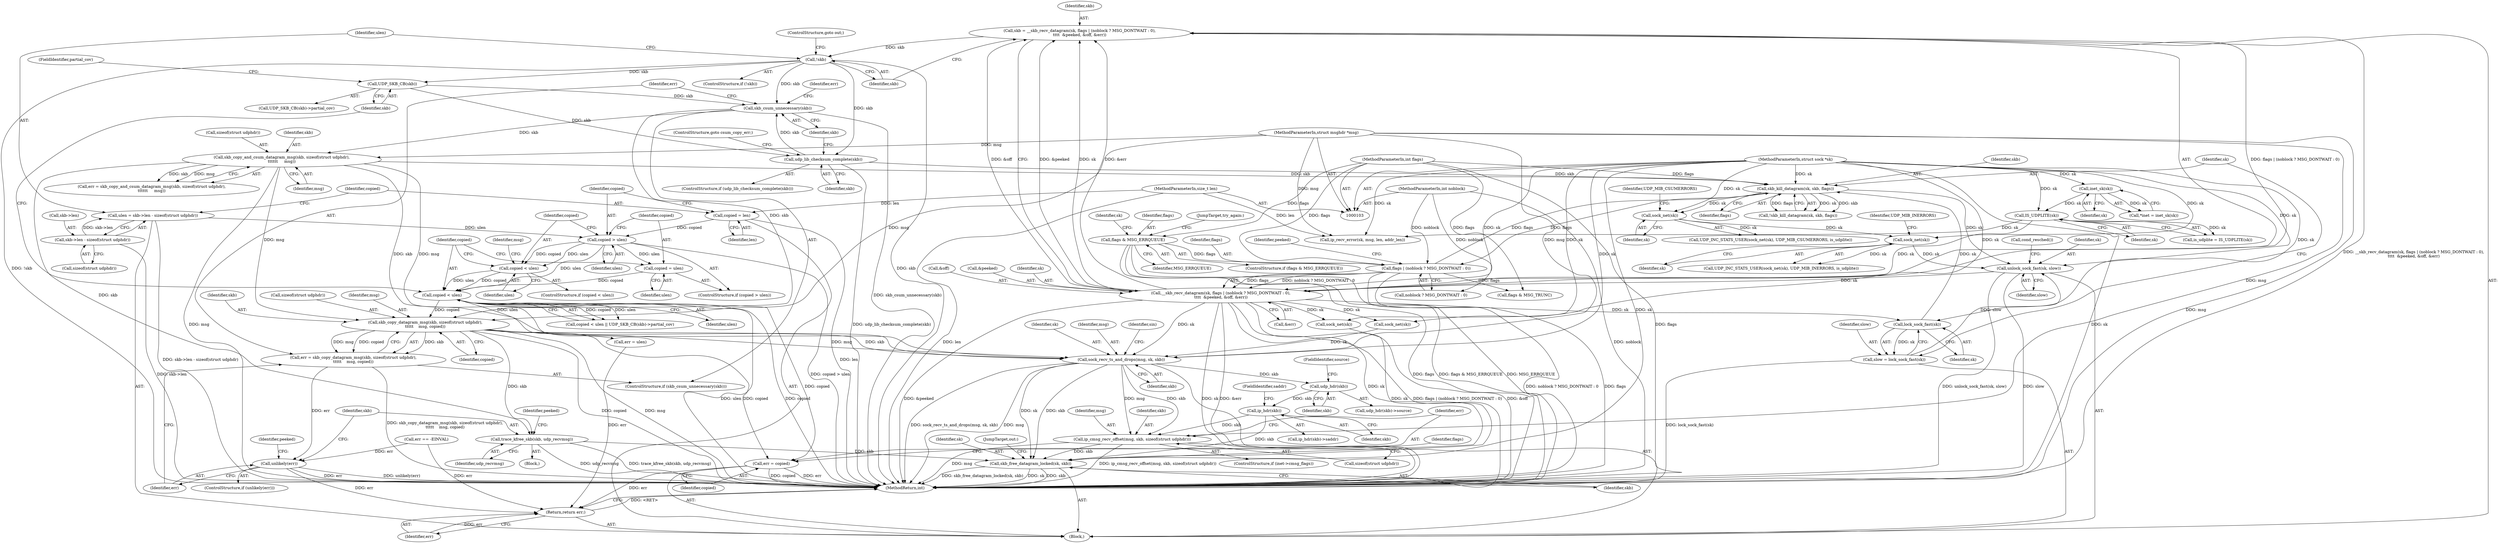digraph "0_linux_beb39db59d14990e401e235faf66a6b9b31240b0@API" {
"1000209" [label="(Call,skb_copy_datagram_msg(skb, sizeof(struct udphdr),\n\t\t\t\t\t    msg, copied))"];
"1000205" [label="(Call,skb_csum_unnecessary(skb))"];
"1000159" [label="(Call,!skb)"];
"1000142" [label="(Call,skb = __skb_recv_datagram(sk, flags | (noblock ? MSG_DONTWAIT : 0),\n\t\t\t\t  &peeked, &off, &err))"];
"1000144" [label="(Call,__skb_recv_datagram(sk, flags | (noblock ? MSG_DONTWAIT : 0),\n\t\t\t\t  &peeked, &off, &err))"];
"1000128" [label="(Call,IS_UDPLITE(sk))"];
"1000114" [label="(Call,inet_sk(sk))"];
"1000104" [label="(MethodParameterIn,struct sock *sk)"];
"1000353" [label="(Call,unlock_sock_fast(sk, slow))"];
"1000338" [label="(Call,skb_kill_datagram(sk, skb, flags))"];
"1000334" [label="(Call,lock_sock_fast(sk))"];
"1000219" [label="(Call,skb_copy_and_csum_datagram_msg(skb, sizeof(struct udphdr),\n\t\t\t\t\t\t     msg))"];
"1000105" [label="(MethodParameterIn,struct msghdr *msg)"];
"1000201" [label="(Call,udp_lib_checksum_complete(skb))"];
"1000196" [label="(Call,UDP_SKB_CB(skb))"];
"1000146" [label="(Call,flags | (noblock ? MSG_DONTWAIT : 0))"];
"1000132" [label="(Call,flags & MSG_ERRQUEUE)"];
"1000108" [label="(MethodParameterIn,int flags)"];
"1000107" [label="(MethodParameterIn,int noblock)"];
"1000349" [label="(Call,sock_net(sk))"];
"1000344" [label="(Call,sock_net(sk))"];
"1000332" [label="(Call,slow = lock_sock_fast(sk))"];
"1000192" [label="(Call,copied < ulen)"];
"1000177" [label="(Call,copied = ulen)"];
"1000174" [label="(Call,copied > ulen)"];
"1000170" [label="(Call,copied = len)"];
"1000106" [label="(MethodParameterIn,size_t len)"];
"1000162" [label="(Call,ulen = skb->len - sizeof(struct udphdr))"];
"1000164" [label="(Call,skb->len - sizeof(struct udphdr))"];
"1000182" [label="(Call,copied < ulen)"];
"1000207" [label="(Call,err = skb_copy_datagram_msg(skb, sizeof(struct udphdr),\n\t\t\t\t\t    msg, copied))"];
"1000231" [label="(Call,unlikely(err))"];
"1000329" [label="(Return,return err;)"];
"1000234" [label="(Call,trace_kfree_skb(skb, udp_recvmsg))"];
"1000325" [label="(Call,skb_free_datagram_locked(sk, skb))"];
"1000260" [label="(Call,sock_recv_ts_and_drops(msg, sk, skb))"];
"1000277" [label="(Call,udp_hdr(skb))"];
"1000287" [label="(Call,ip_hdr(skb))"];
"1000309" [label="(Call,ip_cmsg_recv_offset(msg, skb, sizeof(struct udphdr)))"];
"1000314" [label="(Call,err = copied)"];
"1000325" [label="(Call,skb_free_datagram_locked(sk, skb))"];
"1000137" [label="(Identifier,sk)"];
"1000221" [label="(Call,sizeof(struct udphdr))"];
"1000148" [label="(Call,noblock ? MSG_DONTWAIT : 0)"];
"1000179" [label="(Identifier,ulen)"];
"1000239" [label="(Identifier,peeked)"];
"1000133" [label="(Identifier,flags)"];
"1000193" [label="(Identifier,copied)"];
"1000165" [label="(Call,skb->len)"];
"1000340" [label="(Identifier,skb)"];
"1000174" [label="(Call,copied > ulen)"];
"1000309" [label="(Call,ip_cmsg_recv_offset(msg, skb, sizeof(struct udphdr)))"];
"1000230" [label="(ControlStructure,if (unlikely(err)))"];
"1000345" [label="(Identifier,sk)"];
"1000209" [label="(Call,skb_copy_datagram_msg(skb, sizeof(struct udphdr),\n\t\t\t\t\t    msg, copied))"];
"1000235" [label="(Identifier,skb)"];
"1000247" [label="(Call,sock_net(sk))"];
"1000341" [label="(Identifier,flags)"];
"1000339" [label="(Identifier,sk)"];
"1000147" [label="(Identifier,flags)"];
"1000343" [label="(Call,UDP_INC_STATS_USER(sock_net(sk), UDP_MIB_CSUMERRORS, is_udplite))"];
"1000194" [label="(Identifier,ulen)"];
"1000208" [label="(Identifier,err)"];
"1000173" [label="(ControlStructure,if (copied > ulen))"];
"1000277" [label="(Call,udp_hdr(skb))"];
"1000108" [label="(MethodParameterIn,int flags)"];
"1000182" [label="(Call,copied < ulen)"];
"1000218" [label="(Identifier,err)"];
"1000129" [label="(Identifier,sk)"];
"1000223" [label="(Identifier,msg)"];
"1000162" [label="(Call,ulen = skb->len - sizeof(struct udphdr))"];
"1000126" [label="(Call,is_udplite = IS_UDPLITE(sk))"];
"1000321" [label="(Call,err = ulen)"];
"1000232" [label="(Identifier,err)"];
"1000160" [label="(Identifier,skb)"];
"1000263" [label="(Identifier,skb)"];
"1000217" [label="(Call,err = skb_copy_and_csum_datagram_msg(skb, sizeof(struct udphdr),\n\t\t\t\t\t\t     msg))"];
"1000338" [label="(Call,skb_kill_datagram(sk, skb, flags))"];
"1000346" [label="(Identifier,UDP_MIB_CSUMERRORS)"];
"1000260" [label="(Call,sock_recv_ts_and_drops(msg, sk, skb))"];
"1000315" [label="(Identifier,err)"];
"1000104" [label="(MethodParameterIn,struct sock *sk)"];
"1000204" [label="(ControlStructure,if (skb_csum_unnecessary(skb)))"];
"1000262" [label="(Identifier,sk)"];
"1000161" [label="(ControlStructure,goto out;)"];
"1000196" [label="(Call,UDP_SKB_CB(skb))"];
"1000181" [label="(ControlStructure,if (copied < ulen))"];
"1000261" [label="(Identifier,msg)"];
"1000191" [label="(Call,copied < ulen || UDP_SKB_CB(skb)->partial_cov)"];
"1000225" [label="(Call,err == -EINVAL)"];
"1000195" [label="(Call,UDP_SKB_CB(skb)->partial_cov)"];
"1000318" [label="(Call,flags & MSG_TRUNC)"];
"1000164" [label="(Call,skb->len - sizeof(struct udphdr))"];
"1000112" [label="(Call,*inet = inet_sk(sk))"];
"1000156" [label="(Call,&err)"];
"1000354" [label="(Identifier,sk)"];
"1000334" [label="(Call,lock_sock_fast(sk))"];
"1000203" [label="(ControlStructure,goto csum_copy_err;)"];
"1000170" [label="(Call,copied = len)"];
"1000192" [label="(Call,copied < ulen)"];
"1000205" [label="(Call,skb_csum_unnecessary(skb))"];
"1000256" [label="(Call,sock_net(sk))"];
"1000158" [label="(ControlStructure,if (!skb))"];
"1000236" [label="(Identifier,udp_recvmsg)"];
"1000141" [label="(JumpTarget,try_again:)"];
"1000349" [label="(Call,sock_net(sk))"];
"1000202" [label="(Identifier,skb)"];
"1000153" [label="(Identifier,peeked)"];
"1000171" [label="(Identifier,copied)"];
"1000351" [label="(Identifier,UDP_MIB_INERRORS)"];
"1000210" [label="(Identifier,skb)"];
"1000330" [label="(Identifier,err)"];
"1000154" [label="(Call,&off)"];
"1000278" [label="(Identifier,skb)"];
"1000288" [label="(Identifier,skb)"];
"1000344" [label="(Call,sock_net(sk))"];
"1000201" [label="(Call,udp_lib_checksum_complete(skb))"];
"1000114" [label="(Call,inet_sk(sk))"];
"1000134" [label="(Identifier,MSG_ERRQUEUE)"];
"1000143" [label="(Identifier,skb)"];
"1000146" [label="(Call,flags | (noblock ? MSG_DONTWAIT : 0))"];
"1000214" [label="(Identifier,copied)"];
"1000219" [label="(Call,skb_copy_and_csum_datagram_msg(skb, sizeof(struct udphdr),\n\t\t\t\t\t\t     msg))"];
"1000312" [label="(Call,sizeof(struct udphdr))"];
"1000332" [label="(Call,slow = lock_sock_fast(sk))"];
"1000316" [label="(Identifier,copied)"];
"1000311" [label="(Identifier,skb)"];
"1000314" [label="(Call,err = copied)"];
"1000326" [label="(Identifier,sk)"];
"1000115" [label="(Identifier,sk)"];
"1000142" [label="(Call,skb = __skb_recv_datagram(sk, flags | (noblock ? MSG_DONTWAIT : 0),\n\t\t\t\t  &peeked, &off, &err))"];
"1000305" [label="(ControlStructure,if (inet->cmsg_flags))"];
"1000198" [label="(FieldIdentifier,partial_cov)"];
"1000163" [label="(Identifier,ulen)"];
"1000231" [label="(Call,unlikely(err))"];
"1000159" [label="(Call,!skb)"];
"1000152" [label="(Call,&peeked)"];
"1000110" [label="(Block,)"];
"1000327" [label="(Identifier,skb)"];
"1000328" [label="(JumpTarget,out:)"];
"1000337" [label="(Call,!skb_kill_datagram(sk, skb, flags))"];
"1000353" [label="(Call,unlock_sock_fast(sk, slow))"];
"1000183" [label="(Identifier,copied)"];
"1000350" [label="(Identifier,sk)"];
"1000128" [label="(Call,IS_UDPLITE(sk))"];
"1000211" [label="(Call,sizeof(struct udphdr))"];
"1000206" [label="(Identifier,skb)"];
"1000106" [label="(MethodParameterIn,size_t len)"];
"1000233" [label="(Block,)"];
"1000286" [label="(Call,ip_hdr(skb)->saddr)"];
"1000136" [label="(Call,ip_recv_error(sk, msg, len, addr_len))"];
"1000184" [label="(Identifier,ulen)"];
"1000333" [label="(Identifier,slow)"];
"1000213" [label="(Identifier,msg)"];
"1000329" [label="(Return,return err;)"];
"1000172" [label="(Identifier,len)"];
"1000279" [label="(FieldIdentifier,source)"];
"1000355" [label="(Identifier,slow)"];
"1000107" [label="(MethodParameterIn,int noblock)"];
"1000145" [label="(Identifier,sk)"];
"1000178" [label="(Identifier,copied)"];
"1000132" [label="(Call,flags & MSG_ERRQUEUE)"];
"1000289" [label="(FieldIdentifier,saddr)"];
"1000356" [label="(Call,cond_resched())"];
"1000144" [label="(Call,__skb_recv_datagram(sk, flags | (noblock ? MSG_DONTWAIT : 0),\n\t\t\t\t  &peeked, &off, &err))"];
"1000177" [label="(Call,copied = ulen)"];
"1000234" [label="(Call,trace_kfree_skb(skb, udp_recvmsg))"];
"1000187" [label="(Identifier,msg)"];
"1000131" [label="(ControlStructure,if (flags & MSG_ERRQUEUE))"];
"1000220" [label="(Identifier,skb)"];
"1000200" [label="(ControlStructure,if (udp_lib_checksum_complete(skb)))"];
"1000287" [label="(Call,ip_hdr(skb))"];
"1000276" [label="(Call,udp_hdr(skb)->source)"];
"1000310" [label="(Identifier,msg)"];
"1000207" [label="(Call,err = skb_copy_datagram_msg(skb, sizeof(struct udphdr),\n\t\t\t\t\t    msg, copied))"];
"1000175" [label="(Identifier,copied)"];
"1000176" [label="(Identifier,ulen)"];
"1000363" [label="(MethodReturn,int)"];
"1000197" [label="(Identifier,skb)"];
"1000168" [label="(Call,sizeof(struct udphdr))"];
"1000319" [label="(Identifier,flags)"];
"1000105" [label="(MethodParameterIn,struct msghdr *msg)"];
"1000254" [label="(Identifier,peeked)"];
"1000265" [label="(Identifier,sin)"];
"1000335" [label="(Identifier,sk)"];
"1000348" [label="(Call,UDP_INC_STATS_USER(sock_net(sk), UDP_MIB_INERRORS, is_udplite))"];
"1000209" -> "1000207"  [label="AST: "];
"1000209" -> "1000214"  [label="CFG: "];
"1000210" -> "1000209"  [label="AST: "];
"1000211" -> "1000209"  [label="AST: "];
"1000213" -> "1000209"  [label="AST: "];
"1000214" -> "1000209"  [label="AST: "];
"1000207" -> "1000209"  [label="CFG: "];
"1000209" -> "1000363"  [label="DDG: copied"];
"1000209" -> "1000363"  [label="DDG: msg"];
"1000209" -> "1000207"  [label="DDG: skb"];
"1000209" -> "1000207"  [label="DDG: msg"];
"1000209" -> "1000207"  [label="DDG: copied"];
"1000205" -> "1000209"  [label="DDG: skb"];
"1000219" -> "1000209"  [label="DDG: msg"];
"1000105" -> "1000209"  [label="DDG: msg"];
"1000192" -> "1000209"  [label="DDG: copied"];
"1000209" -> "1000234"  [label="DDG: skb"];
"1000209" -> "1000260"  [label="DDG: msg"];
"1000209" -> "1000260"  [label="DDG: skb"];
"1000209" -> "1000314"  [label="DDG: copied"];
"1000205" -> "1000204"  [label="AST: "];
"1000205" -> "1000206"  [label="CFG: "];
"1000206" -> "1000205"  [label="AST: "];
"1000208" -> "1000205"  [label="CFG: "];
"1000218" -> "1000205"  [label="CFG: "];
"1000205" -> "1000363"  [label="DDG: skb_csum_unnecessary(skb)"];
"1000159" -> "1000205"  [label="DDG: skb"];
"1000196" -> "1000205"  [label="DDG: skb"];
"1000201" -> "1000205"  [label="DDG: skb"];
"1000205" -> "1000219"  [label="DDG: skb"];
"1000159" -> "1000158"  [label="AST: "];
"1000159" -> "1000160"  [label="CFG: "];
"1000160" -> "1000159"  [label="AST: "];
"1000161" -> "1000159"  [label="CFG: "];
"1000163" -> "1000159"  [label="CFG: "];
"1000159" -> "1000363"  [label="DDG: !skb"];
"1000159" -> "1000363"  [label="DDG: skb"];
"1000142" -> "1000159"  [label="DDG: skb"];
"1000159" -> "1000196"  [label="DDG: skb"];
"1000159" -> "1000201"  [label="DDG: skb"];
"1000142" -> "1000110"  [label="AST: "];
"1000142" -> "1000144"  [label="CFG: "];
"1000143" -> "1000142"  [label="AST: "];
"1000144" -> "1000142"  [label="AST: "];
"1000160" -> "1000142"  [label="CFG: "];
"1000142" -> "1000363"  [label="DDG: __skb_recv_datagram(sk, flags | (noblock ? MSG_DONTWAIT : 0),\n\t\t\t\t  &peeked, &off, &err)"];
"1000144" -> "1000142"  [label="DDG: flags | (noblock ? MSG_DONTWAIT : 0)"];
"1000144" -> "1000142"  [label="DDG: &peeked"];
"1000144" -> "1000142"  [label="DDG: sk"];
"1000144" -> "1000142"  [label="DDG: &err"];
"1000144" -> "1000142"  [label="DDG: &off"];
"1000144" -> "1000156"  [label="CFG: "];
"1000145" -> "1000144"  [label="AST: "];
"1000146" -> "1000144"  [label="AST: "];
"1000152" -> "1000144"  [label="AST: "];
"1000154" -> "1000144"  [label="AST: "];
"1000156" -> "1000144"  [label="AST: "];
"1000144" -> "1000363"  [label="DDG: &off"];
"1000144" -> "1000363"  [label="DDG: &peeked"];
"1000144" -> "1000363"  [label="DDG: sk"];
"1000144" -> "1000363"  [label="DDG: &err"];
"1000144" -> "1000363"  [label="DDG: flags | (noblock ? MSG_DONTWAIT : 0)"];
"1000128" -> "1000144"  [label="DDG: sk"];
"1000353" -> "1000144"  [label="DDG: sk"];
"1000104" -> "1000144"  [label="DDG: sk"];
"1000146" -> "1000144"  [label="DDG: flags"];
"1000146" -> "1000144"  [label="DDG: noblock ? MSG_DONTWAIT : 0"];
"1000144" -> "1000247"  [label="DDG: sk"];
"1000144" -> "1000256"  [label="DDG: sk"];
"1000144" -> "1000260"  [label="DDG: sk"];
"1000144" -> "1000325"  [label="DDG: sk"];
"1000144" -> "1000334"  [label="DDG: sk"];
"1000128" -> "1000126"  [label="AST: "];
"1000128" -> "1000129"  [label="CFG: "];
"1000129" -> "1000128"  [label="AST: "];
"1000126" -> "1000128"  [label="CFG: "];
"1000128" -> "1000126"  [label="DDG: sk"];
"1000114" -> "1000128"  [label="DDG: sk"];
"1000104" -> "1000128"  [label="DDG: sk"];
"1000128" -> "1000136"  [label="DDG: sk"];
"1000114" -> "1000112"  [label="AST: "];
"1000114" -> "1000115"  [label="CFG: "];
"1000115" -> "1000114"  [label="AST: "];
"1000112" -> "1000114"  [label="CFG: "];
"1000114" -> "1000112"  [label="DDG: sk"];
"1000104" -> "1000114"  [label="DDG: sk"];
"1000104" -> "1000103"  [label="AST: "];
"1000104" -> "1000363"  [label="DDG: sk"];
"1000104" -> "1000136"  [label="DDG: sk"];
"1000104" -> "1000247"  [label="DDG: sk"];
"1000104" -> "1000256"  [label="DDG: sk"];
"1000104" -> "1000260"  [label="DDG: sk"];
"1000104" -> "1000325"  [label="DDG: sk"];
"1000104" -> "1000334"  [label="DDG: sk"];
"1000104" -> "1000338"  [label="DDG: sk"];
"1000104" -> "1000344"  [label="DDG: sk"];
"1000104" -> "1000349"  [label="DDG: sk"];
"1000104" -> "1000353"  [label="DDG: sk"];
"1000353" -> "1000110"  [label="AST: "];
"1000353" -> "1000355"  [label="CFG: "];
"1000354" -> "1000353"  [label="AST: "];
"1000355" -> "1000353"  [label="AST: "];
"1000356" -> "1000353"  [label="CFG: "];
"1000353" -> "1000363"  [label="DDG: unlock_sock_fast(sk, slow)"];
"1000353" -> "1000363"  [label="DDG: slow"];
"1000338" -> "1000353"  [label="DDG: sk"];
"1000349" -> "1000353"  [label="DDG: sk"];
"1000332" -> "1000353"  [label="DDG: slow"];
"1000338" -> "1000337"  [label="AST: "];
"1000338" -> "1000341"  [label="CFG: "];
"1000339" -> "1000338"  [label="AST: "];
"1000340" -> "1000338"  [label="AST: "];
"1000341" -> "1000338"  [label="AST: "];
"1000337" -> "1000338"  [label="CFG: "];
"1000338" -> "1000146"  [label="DDG: flags"];
"1000338" -> "1000337"  [label="DDG: sk"];
"1000338" -> "1000337"  [label="DDG: skb"];
"1000338" -> "1000337"  [label="DDG: flags"];
"1000334" -> "1000338"  [label="DDG: sk"];
"1000219" -> "1000338"  [label="DDG: skb"];
"1000201" -> "1000338"  [label="DDG: skb"];
"1000146" -> "1000338"  [label="DDG: flags"];
"1000108" -> "1000338"  [label="DDG: flags"];
"1000338" -> "1000344"  [label="DDG: sk"];
"1000334" -> "1000332"  [label="AST: "];
"1000334" -> "1000335"  [label="CFG: "];
"1000335" -> "1000334"  [label="AST: "];
"1000332" -> "1000334"  [label="CFG: "];
"1000334" -> "1000332"  [label="DDG: sk"];
"1000219" -> "1000217"  [label="AST: "];
"1000219" -> "1000223"  [label="CFG: "];
"1000220" -> "1000219"  [label="AST: "];
"1000221" -> "1000219"  [label="AST: "];
"1000223" -> "1000219"  [label="AST: "];
"1000217" -> "1000219"  [label="CFG: "];
"1000219" -> "1000363"  [label="DDG: msg"];
"1000219" -> "1000217"  [label="DDG: skb"];
"1000219" -> "1000217"  [label="DDG: msg"];
"1000105" -> "1000219"  [label="DDG: msg"];
"1000219" -> "1000234"  [label="DDG: skb"];
"1000219" -> "1000260"  [label="DDG: msg"];
"1000219" -> "1000260"  [label="DDG: skb"];
"1000105" -> "1000103"  [label="AST: "];
"1000105" -> "1000363"  [label="DDG: msg"];
"1000105" -> "1000136"  [label="DDG: msg"];
"1000105" -> "1000260"  [label="DDG: msg"];
"1000105" -> "1000309"  [label="DDG: msg"];
"1000201" -> "1000200"  [label="AST: "];
"1000201" -> "1000202"  [label="CFG: "];
"1000202" -> "1000201"  [label="AST: "];
"1000203" -> "1000201"  [label="CFG: "];
"1000206" -> "1000201"  [label="CFG: "];
"1000201" -> "1000363"  [label="DDG: udp_lib_checksum_complete(skb)"];
"1000196" -> "1000201"  [label="DDG: skb"];
"1000196" -> "1000195"  [label="AST: "];
"1000196" -> "1000197"  [label="CFG: "];
"1000197" -> "1000196"  [label="AST: "];
"1000198" -> "1000196"  [label="CFG: "];
"1000146" -> "1000148"  [label="CFG: "];
"1000147" -> "1000146"  [label="AST: "];
"1000148" -> "1000146"  [label="AST: "];
"1000153" -> "1000146"  [label="CFG: "];
"1000146" -> "1000363"  [label="DDG: noblock ? MSG_DONTWAIT : 0"];
"1000146" -> "1000363"  [label="DDG: flags"];
"1000132" -> "1000146"  [label="DDG: flags"];
"1000108" -> "1000146"  [label="DDG: flags"];
"1000107" -> "1000146"  [label="DDG: noblock"];
"1000146" -> "1000318"  [label="DDG: flags"];
"1000132" -> "1000131"  [label="AST: "];
"1000132" -> "1000134"  [label="CFG: "];
"1000133" -> "1000132"  [label="AST: "];
"1000134" -> "1000132"  [label="AST: "];
"1000137" -> "1000132"  [label="CFG: "];
"1000141" -> "1000132"  [label="CFG: "];
"1000132" -> "1000363"  [label="DDG: flags & MSG_ERRQUEUE"];
"1000132" -> "1000363"  [label="DDG: MSG_ERRQUEUE"];
"1000132" -> "1000363"  [label="DDG: flags"];
"1000108" -> "1000132"  [label="DDG: flags"];
"1000108" -> "1000103"  [label="AST: "];
"1000108" -> "1000363"  [label="DDG: flags"];
"1000108" -> "1000318"  [label="DDG: flags"];
"1000107" -> "1000103"  [label="AST: "];
"1000107" -> "1000363"  [label="DDG: noblock"];
"1000107" -> "1000148"  [label="DDG: noblock"];
"1000349" -> "1000348"  [label="AST: "];
"1000349" -> "1000350"  [label="CFG: "];
"1000350" -> "1000349"  [label="AST: "];
"1000351" -> "1000349"  [label="CFG: "];
"1000349" -> "1000348"  [label="DDG: sk"];
"1000344" -> "1000349"  [label="DDG: sk"];
"1000344" -> "1000343"  [label="AST: "];
"1000344" -> "1000345"  [label="CFG: "];
"1000345" -> "1000344"  [label="AST: "];
"1000346" -> "1000344"  [label="CFG: "];
"1000344" -> "1000343"  [label="DDG: sk"];
"1000332" -> "1000110"  [label="AST: "];
"1000333" -> "1000332"  [label="AST: "];
"1000339" -> "1000332"  [label="CFG: "];
"1000332" -> "1000363"  [label="DDG: lock_sock_fast(sk)"];
"1000192" -> "1000191"  [label="AST: "];
"1000192" -> "1000194"  [label="CFG: "];
"1000193" -> "1000192"  [label="AST: "];
"1000194" -> "1000192"  [label="AST: "];
"1000197" -> "1000192"  [label="CFG: "];
"1000191" -> "1000192"  [label="CFG: "];
"1000192" -> "1000363"  [label="DDG: ulen"];
"1000192" -> "1000363"  [label="DDG: copied"];
"1000192" -> "1000191"  [label="DDG: copied"];
"1000192" -> "1000191"  [label="DDG: ulen"];
"1000177" -> "1000192"  [label="DDG: copied"];
"1000182" -> "1000192"  [label="DDG: copied"];
"1000182" -> "1000192"  [label="DDG: ulen"];
"1000174" -> "1000192"  [label="DDG: ulen"];
"1000192" -> "1000314"  [label="DDG: copied"];
"1000192" -> "1000321"  [label="DDG: ulen"];
"1000177" -> "1000173"  [label="AST: "];
"1000177" -> "1000179"  [label="CFG: "];
"1000178" -> "1000177"  [label="AST: "];
"1000179" -> "1000177"  [label="AST: "];
"1000193" -> "1000177"  [label="CFG: "];
"1000174" -> "1000177"  [label="DDG: ulen"];
"1000174" -> "1000173"  [label="AST: "];
"1000174" -> "1000176"  [label="CFG: "];
"1000175" -> "1000174"  [label="AST: "];
"1000176" -> "1000174"  [label="AST: "];
"1000178" -> "1000174"  [label="CFG: "];
"1000183" -> "1000174"  [label="CFG: "];
"1000174" -> "1000363"  [label="DDG: copied > ulen"];
"1000170" -> "1000174"  [label="DDG: copied"];
"1000162" -> "1000174"  [label="DDG: ulen"];
"1000174" -> "1000182"  [label="DDG: copied"];
"1000174" -> "1000182"  [label="DDG: ulen"];
"1000170" -> "1000110"  [label="AST: "];
"1000170" -> "1000172"  [label="CFG: "];
"1000171" -> "1000170"  [label="AST: "];
"1000172" -> "1000170"  [label="AST: "];
"1000175" -> "1000170"  [label="CFG: "];
"1000170" -> "1000363"  [label="DDG: len"];
"1000106" -> "1000170"  [label="DDG: len"];
"1000106" -> "1000103"  [label="AST: "];
"1000106" -> "1000363"  [label="DDG: len"];
"1000106" -> "1000136"  [label="DDG: len"];
"1000162" -> "1000110"  [label="AST: "];
"1000162" -> "1000164"  [label="CFG: "];
"1000163" -> "1000162"  [label="AST: "];
"1000164" -> "1000162"  [label="AST: "];
"1000171" -> "1000162"  [label="CFG: "];
"1000162" -> "1000363"  [label="DDG: skb->len - sizeof(struct udphdr)"];
"1000164" -> "1000162"  [label="DDG: skb->len"];
"1000164" -> "1000168"  [label="CFG: "];
"1000165" -> "1000164"  [label="AST: "];
"1000168" -> "1000164"  [label="AST: "];
"1000164" -> "1000363"  [label="DDG: skb->len"];
"1000182" -> "1000181"  [label="AST: "];
"1000182" -> "1000184"  [label="CFG: "];
"1000183" -> "1000182"  [label="AST: "];
"1000184" -> "1000182"  [label="AST: "];
"1000187" -> "1000182"  [label="CFG: "];
"1000193" -> "1000182"  [label="CFG: "];
"1000207" -> "1000204"  [label="AST: "];
"1000208" -> "1000207"  [label="AST: "];
"1000232" -> "1000207"  [label="CFG: "];
"1000207" -> "1000363"  [label="DDG: skb_copy_datagram_msg(skb, sizeof(struct udphdr),\n\t\t\t\t\t    msg, copied)"];
"1000207" -> "1000231"  [label="DDG: err"];
"1000231" -> "1000230"  [label="AST: "];
"1000231" -> "1000232"  [label="CFG: "];
"1000232" -> "1000231"  [label="AST: "];
"1000235" -> "1000231"  [label="CFG: "];
"1000254" -> "1000231"  [label="CFG: "];
"1000231" -> "1000363"  [label="DDG: unlikely(err)"];
"1000231" -> "1000363"  [label="DDG: err"];
"1000225" -> "1000231"  [label="DDG: err"];
"1000231" -> "1000329"  [label="DDG: err"];
"1000329" -> "1000110"  [label="AST: "];
"1000329" -> "1000330"  [label="CFG: "];
"1000330" -> "1000329"  [label="AST: "];
"1000363" -> "1000329"  [label="CFG: "];
"1000329" -> "1000363"  [label="DDG: <RET>"];
"1000330" -> "1000329"  [label="DDG: err"];
"1000314" -> "1000329"  [label="DDG: err"];
"1000225" -> "1000329"  [label="DDG: err"];
"1000321" -> "1000329"  [label="DDG: err"];
"1000234" -> "1000233"  [label="AST: "];
"1000234" -> "1000236"  [label="CFG: "];
"1000235" -> "1000234"  [label="AST: "];
"1000236" -> "1000234"  [label="AST: "];
"1000239" -> "1000234"  [label="CFG: "];
"1000234" -> "1000363"  [label="DDG: udp_recvmsg"];
"1000234" -> "1000363"  [label="DDG: trace_kfree_skb(skb, udp_recvmsg)"];
"1000234" -> "1000325"  [label="DDG: skb"];
"1000325" -> "1000110"  [label="AST: "];
"1000325" -> "1000327"  [label="CFG: "];
"1000326" -> "1000325"  [label="AST: "];
"1000327" -> "1000325"  [label="AST: "];
"1000328" -> "1000325"  [label="CFG: "];
"1000325" -> "1000363"  [label="DDG: sk"];
"1000325" -> "1000363"  [label="DDG: skb_free_datagram_locked(sk, skb)"];
"1000325" -> "1000363"  [label="DDG: skb"];
"1000247" -> "1000325"  [label="DDG: sk"];
"1000260" -> "1000325"  [label="DDG: sk"];
"1000260" -> "1000325"  [label="DDG: skb"];
"1000309" -> "1000325"  [label="DDG: skb"];
"1000287" -> "1000325"  [label="DDG: skb"];
"1000260" -> "1000110"  [label="AST: "];
"1000260" -> "1000263"  [label="CFG: "];
"1000261" -> "1000260"  [label="AST: "];
"1000262" -> "1000260"  [label="AST: "];
"1000263" -> "1000260"  [label="AST: "];
"1000265" -> "1000260"  [label="CFG: "];
"1000260" -> "1000363"  [label="DDG: sock_recv_ts_and_drops(msg, sk, skb)"];
"1000260" -> "1000363"  [label="DDG: msg"];
"1000256" -> "1000260"  [label="DDG: sk"];
"1000260" -> "1000277"  [label="DDG: skb"];
"1000260" -> "1000309"  [label="DDG: msg"];
"1000260" -> "1000309"  [label="DDG: skb"];
"1000277" -> "1000276"  [label="AST: "];
"1000277" -> "1000278"  [label="CFG: "];
"1000278" -> "1000277"  [label="AST: "];
"1000279" -> "1000277"  [label="CFG: "];
"1000277" -> "1000287"  [label="DDG: skb"];
"1000287" -> "1000286"  [label="AST: "];
"1000287" -> "1000288"  [label="CFG: "];
"1000288" -> "1000287"  [label="AST: "];
"1000289" -> "1000287"  [label="CFG: "];
"1000287" -> "1000309"  [label="DDG: skb"];
"1000309" -> "1000305"  [label="AST: "];
"1000309" -> "1000312"  [label="CFG: "];
"1000310" -> "1000309"  [label="AST: "];
"1000311" -> "1000309"  [label="AST: "];
"1000312" -> "1000309"  [label="AST: "];
"1000315" -> "1000309"  [label="CFG: "];
"1000309" -> "1000363"  [label="DDG: msg"];
"1000309" -> "1000363"  [label="DDG: ip_cmsg_recv_offset(msg, skb, sizeof(struct udphdr))"];
"1000314" -> "1000110"  [label="AST: "];
"1000314" -> "1000316"  [label="CFG: "];
"1000315" -> "1000314"  [label="AST: "];
"1000316" -> "1000314"  [label="AST: "];
"1000319" -> "1000314"  [label="CFG: "];
"1000314" -> "1000363"  [label="DDG: err"];
"1000314" -> "1000363"  [label="DDG: copied"];
}
